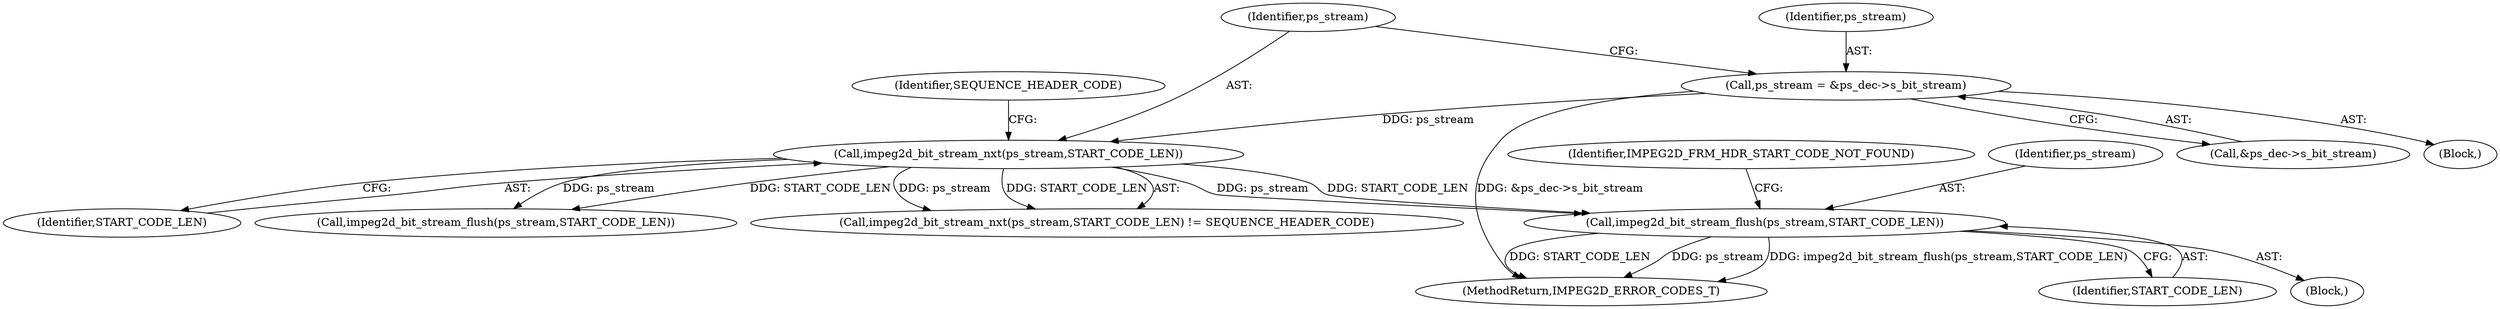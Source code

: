 digraph "0_Android_bef16671c891e16f25a7b174bc528eea109357be@pointer" {
"1000143" [label="(Call,impeg2d_bit_stream_flush(ps_stream,START_CODE_LEN))"];
"1000138" [label="(Call,impeg2d_bit_stream_nxt(ps_stream,START_CODE_LEN))"];
"1000128" [label="(Call,ps_stream = &ps_dec->s_bit_stream)"];
"1000137" [label="(Call,impeg2d_bit_stream_nxt(ps_stream,START_CODE_LEN) != SEQUENCE_HEADER_CODE)"];
"1000143" [label="(Call,impeg2d_bit_stream_flush(ps_stream,START_CODE_LEN))"];
"1000141" [label="(Identifier,SEQUENCE_HEADER_CODE)"];
"1000145" [label="(Identifier,START_CODE_LEN)"];
"1000140" [label="(Identifier,START_CODE_LEN)"];
"1000126" [label="(Block,)"];
"1000147" [label="(Identifier,IMPEG2D_FRM_HDR_START_CODE_NOT_FOUND)"];
"1000142" [label="(Block,)"];
"1000138" [label="(Call,impeg2d_bit_stream_nxt(ps_stream,START_CODE_LEN))"];
"1000139" [label="(Identifier,ps_stream)"];
"1000148" [label="(Call,impeg2d_bit_stream_flush(ps_stream,START_CODE_LEN))"];
"1000129" [label="(Identifier,ps_stream)"];
"1000128" [label="(Call,ps_stream = &ps_dec->s_bit_stream)"];
"1000437" [label="(MethodReturn,IMPEG2D_ERROR_CODES_T)"];
"1000144" [label="(Identifier,ps_stream)"];
"1000130" [label="(Call,&ps_dec->s_bit_stream)"];
"1000143" -> "1000142"  [label="AST: "];
"1000143" -> "1000145"  [label="CFG: "];
"1000144" -> "1000143"  [label="AST: "];
"1000145" -> "1000143"  [label="AST: "];
"1000147" -> "1000143"  [label="CFG: "];
"1000143" -> "1000437"  [label="DDG: ps_stream"];
"1000143" -> "1000437"  [label="DDG: impeg2d_bit_stream_flush(ps_stream,START_CODE_LEN)"];
"1000143" -> "1000437"  [label="DDG: START_CODE_LEN"];
"1000138" -> "1000143"  [label="DDG: ps_stream"];
"1000138" -> "1000143"  [label="DDG: START_CODE_LEN"];
"1000138" -> "1000137"  [label="AST: "];
"1000138" -> "1000140"  [label="CFG: "];
"1000139" -> "1000138"  [label="AST: "];
"1000140" -> "1000138"  [label="AST: "];
"1000141" -> "1000138"  [label="CFG: "];
"1000138" -> "1000137"  [label="DDG: ps_stream"];
"1000138" -> "1000137"  [label="DDG: START_CODE_LEN"];
"1000128" -> "1000138"  [label="DDG: ps_stream"];
"1000138" -> "1000148"  [label="DDG: ps_stream"];
"1000138" -> "1000148"  [label="DDG: START_CODE_LEN"];
"1000128" -> "1000126"  [label="AST: "];
"1000128" -> "1000130"  [label="CFG: "];
"1000129" -> "1000128"  [label="AST: "];
"1000130" -> "1000128"  [label="AST: "];
"1000139" -> "1000128"  [label="CFG: "];
"1000128" -> "1000437"  [label="DDG: &ps_dec->s_bit_stream"];
}

